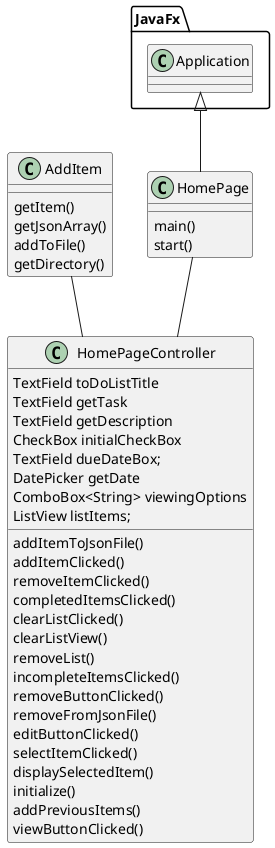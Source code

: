 @startuml
'https://plantuml.com/class-diagram

Class HomePage{
main()
start()
}



Class HomePageController{

TextField toDoListTitle
TextField getTask
TextField getDescription
CheckBox initialCheckBox
TextField dueDateBox;
DatePicker getDate
ComboBox<String> viewingOptions
 ListView listItems;

addItemToJsonFile()
addItemClicked()
removeItemClicked()
completedItemsClicked()
clearListClicked()
clearListView()
removeList()
incompleteItemsClicked()
removeButtonClicked()
 removeFromJsonFile()
editButtonClicked()
selectItemClicked()
displaySelectedItem()
initialize()
addPreviousItems()
viewButtonClicked()
}

Class AddItem{
 getItem()
 getJsonArray()
 addToFile()
 getDirectory()
}

JavaFx.Application <|-- HomePage


HomePage--HomePageController
AddItem--HomePageController
@enduml